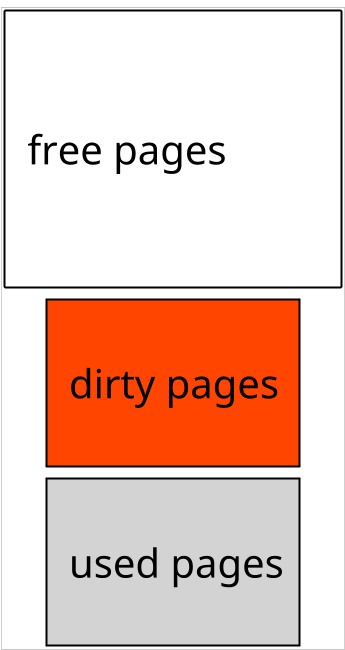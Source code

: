 @startuml
scale 1/5
skinparam ComponentStyle rectangle
skinparam Component {
    FontSize 200
    BackgroundColor tansparent
    BorderThickness 10
    BorderColor black
}

skinparam Note {
    FontSize 200
    BackgroundColor transparent
    BorderColor transparent
}

skinparam Card {
    FontSize 200
    BackgroundColor transparent
    BorderColor transparent
}

rectangle {
    component "\n\n  free pages\t\t\n\n" as c1
    component "\n  dirty pages\t\n" as c2 #OrangeRed
    component "\n  used pages\t\n" as c3 #LightGrey

    c1-down[hidden]-c2
    c2-down[hidden]-c3
}

@enduml